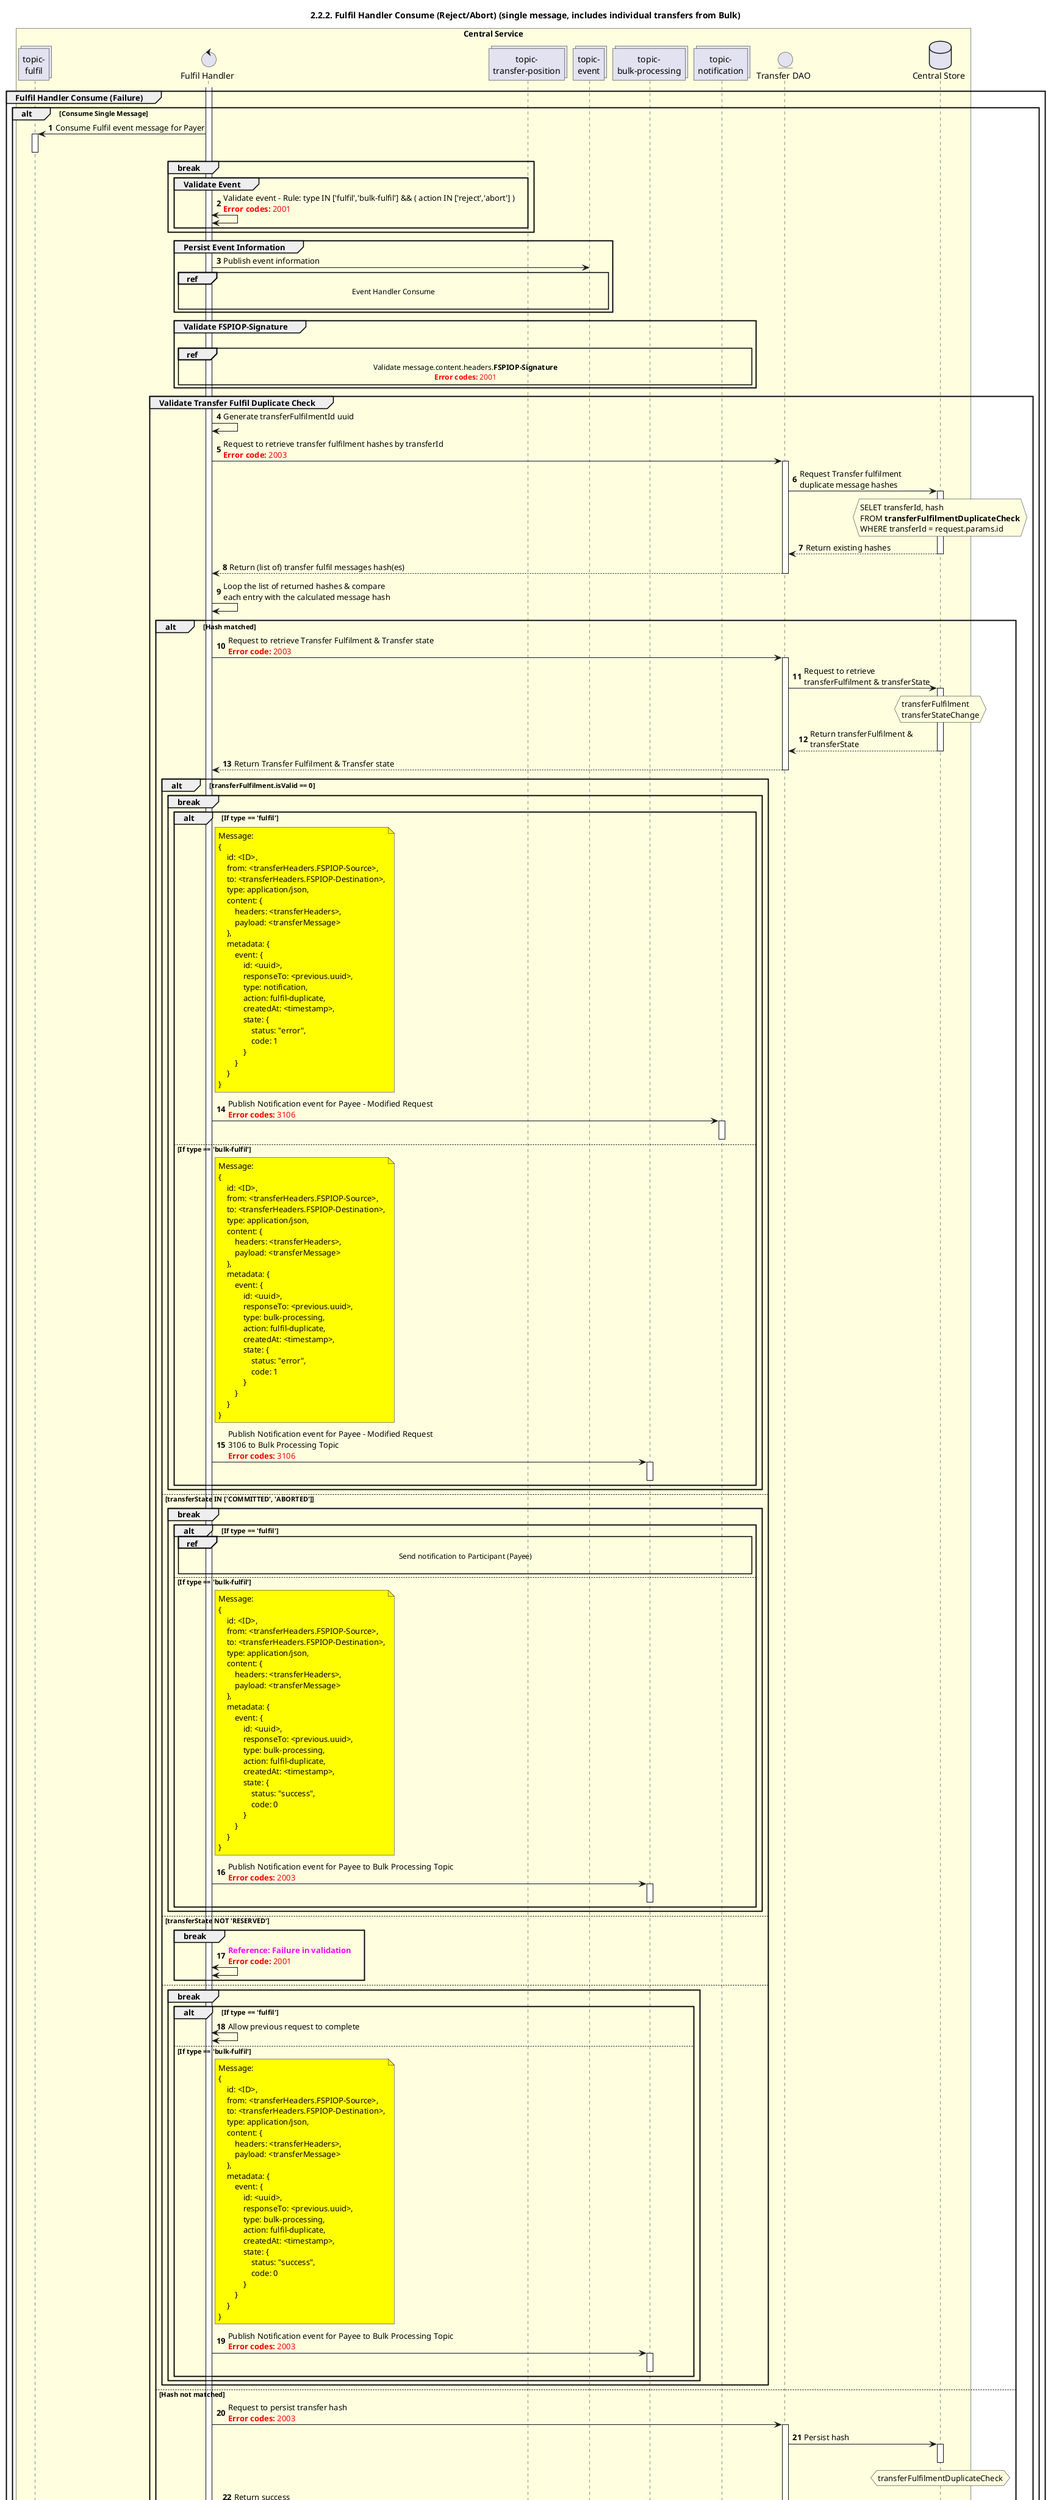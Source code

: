/'*****
 License
 --------------
 Copyright © 2017 Bill & Melinda Gates Foundation
 The Mojaloop files are made available by the Bill & Melinda Gates Foundation under the Apache License, Version 2.0 (the "License") and you may not use these files except in compliance with the License. You may obtain a copy of the License at
 http://www.apache.org/licenses/LICENSE-2.0
 Unless required by applicable law or agreed to in writing, the Mojaloop files are distributed on an "AS IS" BASIS, WITHOUT WARRANTIES OR CONDITIONS OF ANY KIND, either express or implied. See the License for the specific language governing permissions and limitations under the License.
 Contributors
 --------------
 This is the official list of the Mojaloop project contributors for this file.
 Names of the original copyright holders (individuals or organizations)
 should be listed with a '*' in the first column. People who have
 contributed from an organization can be listed under the organization
 that actually holds the copyright for their contributions (see the
 Gates Foundation organization for an example). Those individuals should have
 their names indented and be marked with a '-'. Email address can be added
 optionally within square brackets <email>.
 * Gates Foundation
 - Name Surname <name.surname@gatesfoundation.com>

 * Georgi Georgiev <georgi.georgiev@modusbox.com>
 * Rajiv Mothilal <rajiv.mothilal@modusbox.com>
 * Sam Kummary <sam@modusbox.com>
 --------------
 ******'/

@startuml
' declate title
title 2.2.2. Fulfil Handler Consume (Reject/Abort) (single message, includes individual transfers from Bulk)

autonumber

' Actor Keys:
'   boundary - APIs/Interfaces, etc
'   collections - Kafka Topics
'   control - Kafka Consumers
'   entity - Database Access Objects
'   database - Database Persistance Store
' declare actors
collections "topic-\nfulfil" as TOPIC_FULFIL
control "Fulfil Handler" as FULF_HANDLER
collections "topic-\nevent" as TOPIC_EVENT
collections "topic-\ntransfer-position" as TOPIC_TRANSFER_POSITION
collections "topic-\nnotification" as TOPIC_NOTIFICATIONS
collections "topic-\nbulk-processing" as TOPIC_BULK_PROCESSING
'entity "Transfer Duplicate Facade" as DUP_FACADE
entity "Transfer DAO" as TRANS_DAO
database "Central Store" as DB
box "Central Service" #LightYellow
    participant TOPIC_FULFIL
    participant FULF_HANDLER
    participant TOPIC_TRANSFER_POSITION
    participant TOPIC_EVENT
    participant TOPIC_BULK_PROCESSING
    participant TOPIC_NOTIFICATIONS
    participant TRANS_DAO
    participant DB
end box
' start flow
activate FULF_HANDLER
group Fulfil Handler Consume (Failure)
    alt Consume Single Message
        TOPIC_FULFIL <- FULF_HANDLER: Consume Fulfil event message for Payer
        activate TOPIC_FULFIL
        deactivate TOPIC_FULFIL
        break
            group Validate Event
                FULF_HANDLER <-> FULF_HANDLER: Validate event - Rule: type IN ['fulfil','bulk-fulfil'] && ( action IN ['reject','abort'] )\n<color #FF0000><b>Error codes:</b> 2001</color>
            end
        end
        group Persist Event Information
            FULF_HANDLER -> TOPIC_EVENT: Publish event information
            ref over FULF_HANDLER, TOPIC_EVENT:  Event Handler Consume\n
        end
        group Validate FSPIOP-Signature
            |||
            ref over FULF_HANDLER, TOPIC_NOTIFICATIONS: Validate message.content.headers.**FSPIOP-Signature**\n<color #FF0000><b>Error codes:</b> 2001</color>
        end
        group Validate Transfer Fulfil Duplicate Check
            FULF_HANDLER -> FULF_HANDLER: Generate transferFulfilmentId uuid
            FULF_HANDLER -> TRANS_DAO: Request to retrieve transfer fulfilment hashes by transferId\n<color #FF0000><b>Error code:</b> 2003</color>
            activate TRANS_DAO
            TRANS_DAO -> DB: Request Transfer fulfilment \nduplicate message hashes
            hnote over DB #lightyellow
                SELET transferId, hash
                FROM **transferFulfilmentDuplicateCheck**
                WHERE transferId = request.params.id
            end note
            activate DB
            TRANS_DAO <-- DB: Return existing hashes
            deactivate DB
            TRANS_DAO --> FULF_HANDLER: Return (list of) transfer fulfil messages hash(es)
            deactivate TRANS_DAO
            FULF_HANDLER -> FULF_HANDLER: Loop the list of returned hashes & compare \neach entry with the calculated message hash
            alt Hash matched
                ' Need to check what respond with same results if finalised then resend, else ignore and wait for response
                FULF_HANDLER -> TRANS_DAO: Request to retrieve Transfer Fulfilment & Transfer state\n<color #FF0000><b>Error code:</b> 2003</color>
                activate TRANS_DAO
                TRANS_DAO -> DB: Request to retrieve \ntransferFulfilment & transferState
                hnote over DB #lightyellow
                    transferFulfilment
                    transferStateChange
                end note
                activate DB
                TRANS_DAO <-- DB: Return transferFulfilment & \ntransferState
                deactivate DB
                TRANS_DAO --> FULF_HANDLER: Return Transfer Fulfilment & Transfer state
                deactivate TRANS_DAO
                alt transferFulfilment.isValid == 0
                    break
                        alt If type == 'fulfil'
                            note right of FULF_HANDLER #yellow
                            Message:
                            {
                                id: <ID>,
                                from: <transferHeaders.FSPIOP-Source>,
                                to: <transferHeaders.FSPIOP-Destination>,
                                type: application/json,
                                content: {
                                    headers: <transferHeaders>,
                                    payload: <transferMessage>
                                },
                                metadata: {
                                    event: {
                                        id: <uuid>,
                                        responseTo: <previous.uuid>,
                                        type: notification,
                                        action: fulfil-duplicate,
                                        createdAt: <timestamp>,
                                        state: {
                                            status: "error",
                                            code: 1
                                        }
                                    }
                                }
                            }
                            end note
                            FULF_HANDLER -> TOPIC_NOTIFICATIONS: Publish Notification event for Payee - Modified Request\n<color #FF0000><b>Error codes:</b> 3106</color>
                            activate TOPIC_NOTIFICATIONS
                            deactivate TOPIC_NOTIFICATIONS
                        else If type == 'bulk-fulfil'
                            note right of FULF_HANDLER #yellow
                            Message:
                            {
                                id: <ID>,
                                from: <transferHeaders.FSPIOP-Source>,
                                to: <transferHeaders.FSPIOP-Destination>,
                                type: application/json,
                                content: {
                                    headers: <transferHeaders>,
                                    payload: <transferMessage>
                                },
                                metadata: {
                                    event: {
                                        id: <uuid>,
                                        responseTo: <previous.uuid>,
                                        type: bulk-processing,
                                        action: fulfil-duplicate,
                                        createdAt: <timestamp>,
                                        state: {
                                            status: "error",
                                            code: 1
                                        }
                                    }
                                }
                            }
                            end note
                            FULF_HANDLER -> TOPIC_BULK_PROCESSING: Publish Notification event for Payee - Modified Request \n3106 to Bulk Processing Topic\n<color #FF0000><b>Error codes:</b> 3106</color>
                            activate TOPIC_BULK_PROCESSING
                            deactivate TOPIC_BULK_PROCESSING
                        end
                    end
                else transferState IN ['COMMITTED', 'ABORTED']
                    break
                        alt If type == 'fulfil'
                            ref over FULF_HANDLER, TOPIC_NOTIFICATIONS: Send notification to Participant (Payee)\n
                        else If type == 'bulk-fulfil'
                            note right of FULF_HANDLER #yellow
                            Message:
                            {
                                id: <ID>,
                                from: <transferHeaders.FSPIOP-Source>,
                                to: <transferHeaders.FSPIOP-Destination>,
                                type: application/json,
                                content: {
                                    headers: <transferHeaders>,
                                    payload: <transferMessage>
                                },
                                metadata: {
                                    event: {
                                        id: <uuid>,
                                        responseTo: <previous.uuid>,
                                        type: bulk-processing,
                                        action: fulfil-duplicate,
                                        createdAt: <timestamp>,
                                        state: {
                                            status: "success",
                                            code: 0
                                        }
                                    }
                                }
                            }
                            end note
                            FULF_HANDLER -> TOPIC_BULK_PROCESSING: Publish Notification event for Payee to Bulk Processing Topic\n<color #FF0000><b>Error codes:</b> 2003</color>
                            activate TOPIC_BULK_PROCESSING
                            deactivate TOPIC_BULK_PROCESSING
                        end
                    end
                else transferState NOT 'RESERVED'
                    break
                        FULF_HANDLER <-> FULF_HANDLER: <color Magenta><b>Reference: Failure in validation</b></color>\n<color #FF0000><b>Error code:</b> 2001</color>
                    end
                else
                    break
                        alt If type == 'fulfil'
                            FULF_HANDLER <-> FULF_HANDLER: Allow previous request to complete
                        else If type == 'bulk-fulfil'
                            note right of FULF_HANDLER #yellow
                            Message:
                            {
                                id: <ID>,
                                from: <transferHeaders.FSPIOP-Source>,
                                to: <transferHeaders.FSPIOP-Destination>,
                                type: application/json,
                                content: {
                                    headers: <transferHeaders>,
                                    payload: <transferMessage>
                                },
                                metadata: {
                                    event: {
                                        id: <uuid>,
                                        responseTo: <previous.uuid>,
                                        type: bulk-processing,
                                        action: fulfil-duplicate,
                                        createdAt: <timestamp>,
                                        state: {
                                            status: "success",
                                            code: 0
                                        }
                                    }
                                }
                            }
                            end note
                            FULF_HANDLER -> TOPIC_BULK_PROCESSING: Publish Notification event for Payee to Bulk Processing Topic\n<color #FF0000><b>Error codes:</b> 2003</color>
                            activate TOPIC_BULK_PROCESSING
                            deactivate TOPIC_BULK_PROCESSING
                        end
                    end
                end
            else Hash not matched
                FULF_HANDLER -> TRANS_DAO: Request to persist transfer hash\n<color #FF0000><b>Error codes:</b> 2003</color>
                activate TRANS_DAO
                TRANS_DAO -> DB: Persist hash
                hnote over DB #lightyellow
                    transferFulfilmentDuplicateCheck
                end note
                activate DB
                deactivate DB
                TRANS_DAO --> FULF_HANDLER: Return success
                deactivate TRANS_DAO
            end
        end
        alt action=='reject' call made on PUT /transfers/{ID}
            FULF_HANDLER -> TRANS_DAO: Request information for the validate checks\n<color #FF0000><b>Error code:</b> 2003</color>
            activate TRANS_DAO
            TRANS_DAO -> DB: Fetch from database
            activate DB
            hnote over DB #lightyellow
                transfer
            end note
            DB --> TRANS_DAO
            deactivate DB
            FULF_HANDLER <-- TRANS_DAO: Return transfer
            deactivate TRANS_DAO

            alt Fulfilment present in the PUT /transfers/{ID} message
                FULF_HANDLER ->FULF_HANDLER: Validate that Transfer.ilpCondition = SHA-256 (content.payload.fulfilment)\n<color #FF0000><b>Error code:</b> 2001</color>

                group Persist fulfilment
                    FULF_HANDLER -> TRANS_DAO: Persist fulfilment with the result of the above check (transferFulfilment.isValid)\n<color #FF0000><b>Error code:</b> 2003</color>
                    activate TRANS_DAO
                    TRANS_DAO -> DB: Persist to database
                    activate DB
                    deactivate DB
                    hnote over DB #lightyellow
                        transferFulfilment
                        transferExtension
                    end note
                    FULF_HANDLER <-- TRANS_DAO: Return success
                    deactivate TRANS_DAO
                end
            else Fulfilment NOT present in the PUT /transfers/{ID} message
                FULF_HANDLER ->FULF_HANDLER: Validate that transfer fulfilment message to Abort is valid\n<color #FF0000><b>Error code:</b> 2001</color>
                group Persist extensions
                    FULF_HANDLER -> TRANS_DAO: Persist extensionList elements\n<color #FF0000><b>Error code:</b> 2003</color>
                    activate TRANS_DAO
                    TRANS_DAO -> DB: Persist to database
                    activate DB
                    deactivate DB
                    hnote over DB #lightyellow
                        transferExtension
                    end note
                    FULF_HANDLER <-- TRANS_DAO: Return success
                    deactivate TRANS_DAO
                end
            end

            alt Transfer.ilpCondition validate successful OR generic validation successful
                group Persist Transfer State (with transferState='RECEIVED_REJECT')
                    FULF_HANDLER -> TRANS_DAO: Request to persist transfer state\n<color #FF0000><b>Error code:</b> 2003</color>
                    activate TRANS_DAO
                    TRANS_DAO -> DB: Persist transfer state
                    activate DB
                    hnote over DB #lightyellow
                        transferStateChange
                    end note
                    deactivate DB
                    TRANS_DAO --> FULF_HANDLER: Return success
                end

                FULF_HANDLER -> FULF_HANDLER: Route & Publish Position event for Payer\n<color Magenta><b>Reference: Publish Position Reject event for Payer</b></color>

            else Validate Fulfil Transfer not successful or Generic validation failed
                break
                    FULF_HANDLER -> FULF_HANDLER: Publish event for Payee\n<color Magenta><b>Reference: Failure in validation</b></color>
                end
            end
        else action=='abort' Error callback
            alt Validation successful
                group Persist Transfer State (with transferState='RECEIVED_ERROR')
                    FULF_HANDLER -> TRANS_DAO: Request to persist transfer state & Error\n<color #FF0000><b>Error code:</b> 2003</color>
                    activate TRANS_DAO
                    TRANS_DAO -> DB: Persist transfer state & Error
                    activate DB
                    hnote over DB #lightyellow
                        transferStateChange
                        transferError
                        transferExtension
                    end note
                    deactivate DB
                    TRANS_DAO --> FULF_HANDLER: Return success
                end

                FULF_HANDLER -> FULF_HANDLER: Error callback validated\n<color Magenta><b>Reference: Produce message for validated error callback</b></color>

            else Validate Transfer Error Message not successful
                break
                    FULF_HANDLER -> FULF_HANDLER: Notifications for failures\n<color Magenta><b>Reference: Validate Transfer Error Message not successful</b></color>
                end
            end
        end
    else Consume Batch Messages
        note left of FULF_HANDLER #lightblue
            To be delivered by future story
        end note
    end
end

group Reference: Validate Transfer Error Message not successful
    alt If type == 'bulk-fulfil'
        note right of FULF_HANDLER #yellow
        Message:
        {
            id: <ID>,
            from: <transferHeaders.FSPIOP-Source>,
            to: <transferHeaders.FSPIOP-Destination>,
            type: application/json,
            content: {
                headers: <transferHeaders>,
                payload: <transferMessage>
            },
            metadata: {
                event: {
                    id: <uuid>,
                    responseTo: <previous.uuid>,
                    type: bulk-processing,
                    action: abort,
                    createdAt: <timestamp>,
                    state: {
                        status: "error",
                        code: 1
                    }
                }
            }
        }
        end note
        FULF_HANDLER -> TOPIC_BULK_PROCESSING: Publish Processing event for Payee to Bulk Processing Topic\n<color #FF0000><b>Error codes:</b> 2003</color>
        activate TOPIC_BULK_PROCESSING
        deactivate TOPIC_BULK_PROCESSING
    else If type == 'fulfil'
        note right of FULF_HANDLER #yellow
        Message:
        {
            id: <ID>,
            from: <transferHeaders.FSPIOP-Source>,
            to: <transferHeaders.FSPIOP-Destination>,
            type: application/json,
            content: {
                headers: <transferHeaders>,
                payload: <transferMessage>
            },
            metadata: {
                event: {
                    id: <uuid>,
                    responseTo: <previous.uuid>,
                    type: fulfil,
                    action: abort,
                    createdAt: <timestamp>,
                    state: {
                        status: "error",
                        code: 1
                    }
                }
            }
        }
        end note
        FULF_HANDLER -> TOPIC_NOTIFICATIONS: Route & Publish Notification event for Payee
        activate TOPIC_NOTIFICATIONS
        deactivate TOPIC_NOTIFICATIONS
    end
end

group Reference: Produce message for validated error callback
    alt If type == 'bulk-fulfil'
        note right of FULF_HANDLER #yellow
        Message:
        {
            id: <ID>,
            from: <transferHeaders.FSPIOP-Source>,
            to: <transferHeaders.FSPIOP-Destination>,
            type: application/json,
            content: {
                headers: <transferHeaders>,
                payload: <transferMessage>
            },
            metadata: {
                event: {
                    id: <uuid>,
                    responseTo: <previous.uuid>,
                    type: bulk-position,
                    action: abort,
                    createdAt: <timestamp>,
                    state: {
                        status: "success",
                        code: 0
                    }
                }
            }
        }
        end note
        FULF_HANDLER -> TOPIC_TRANSFER_POSITION: Route & Publish Position event for Payer
        activate TOPIC_TRANSFER_POSITION
        deactivate TOPIC_TRANSFER_POSITION
    else If type == 'fulfil'
        note right of FULF_HANDLER #yellow
        Message:
        {
            id: <ID>,
            from: <transferHeaders.FSPIOP-Source>,
            to: <transferHeaders.FSPIOP-Destination>,
            type: application/json,
            content: {
                headers: <transferHeaders>,
                payload: <transferMessage>
            },
            metadata: {
                event: {
                    id: <uuid>,
                    responseTo: <previous.uuid>,
                    type: position,
                    action: abort,
                    createdAt: <timestamp>,
                    state: {
                        status: "success",
                        code: 0
                    }
                }
            }
        }
        end note
        FULF_HANDLER -> TOPIC_TRANSFER_POSITION: Route & Publish Position event for Payer
        activate TOPIC_TRANSFER_POSITION
        deactivate TOPIC_TRANSFER_POSITION
    end
end

group Reference: Failure in validation
    alt If type == 'bulk-fulfil'
        note right of FULF_HANDLER #yellow
        Message:
        {
            id: <ID>,
            from: <transferHeaders.FSPIOP-Source>,
            to: <transferHeaders.FSPIOP-Destination>,
            type: application/json,
            content: {
                headers: <transferHeaders>,
                payload: <transferMessage>
            },
            metadata: {
                event: {
                    id: <uuid>,
                    responseTo: <previous.uuid>,
                    type: bulk-processing,
                    action: reject,
                    createdAt: <timestamp>,
                    state: {
                        status: "error",
                        code: 1
                    }
                }
            }
        }
        end note
        FULF_HANDLER -> TOPIC_BULK_PROCESSING: Publish processing event to the Bulk Processing Topic\n<color #FF0000><b>Error codes:</b> 2003</color>
        activate TOPIC_BULK_PROCESSING
        deactivate TOPIC_BULK_PROCESSING
    else If type == 'fulfil'
        note right of FULF_HANDLER #yellow
        Message:
        {
            id: <ID>,
            from: <transferHeaders.FSPIOP-Source>,
            to: <transferHeaders.FSPIOP-Destination>,
            type: application/json,
            content: {
                headers: <transferHeaders>,
                payload: <transferMessage>
            },
            metadata: {
                event: {
                    id: <uuid>,
                    responseTo: <previous.uuid>,
                    type: fulfil,
                    action: reject,
                    createdAt: <timestamp>,
                    state: {
                        status: "error",
                        code: 1
                    }
                }
            }
        }
        end note
        FULF_HANDLER -> TOPIC_NOTIFICATIONS: Route & Publish Notification event for Payee
        activate TOPIC_NOTIFICATIONS
        deactivate TOPIC_NOTIFICATIONS
    end
end

group Reference: Publish Position Reject event for Payer
    alt If type == 'bulk-fulfil'
        note right of FULF_HANDLER #yellow
        Message:
        {
            id: <ID>,
            from: <transferHeaders.FSPIOP-Source>,
            to: <transferHeaders.FSPIOP-Destination>,
            type: application/json,
            content: {
                headers: <transferHeaders>,
                payload: <transferMessage>
            },
            metadata: {
                event: {
                    id: <uuid>,
                    responseTo: <previous.uuid>,
                    type: bulk-position,
                    action: reject,
                    createdAt: <timestamp>,
                    state: {
                        status: "success",
                        code: 0
                    }
                }
            }
        }
        end note
        FULF_HANDLER -> TOPIC_TRANSFER_POSITION: Route & Publish Position event for Payer
        activate TOPIC_TRANSFER_POSITION
        deactivate TOPIC_TRANSFER_POSITION
    else If type == 'fulfil'
        note right of FULF_HANDLER #yellow
        Message:
        {
            id: <ID>,
            from: <transferHeaders.FSPIOP-Source>,
            to: <transferHeaders.FSPIOP-Destination>,
            type: application/json,
            content: {
                headers: <transferHeaders>,
                payload: <transferMessage>
            },
            metadata: {
                event: {
                    id: <uuid>,
                    responseTo: <previous.uuid>,
                    type: position,
                    action: reject,
                    createdAt: <timestamp>,
                    state: {
                        status: "success",
                        code: 0
                    }
                }
            }
        }
        end note
        FULF_HANDLER -> TOPIC_TRANSFER_POSITION: Route & Publish Position event for Payer
        activate TOPIC_TRANSFER_POSITION
        deactivate TOPIC_TRANSFER_POSITION
    end
end

deactivate FULF_HANDLER
@enduml
